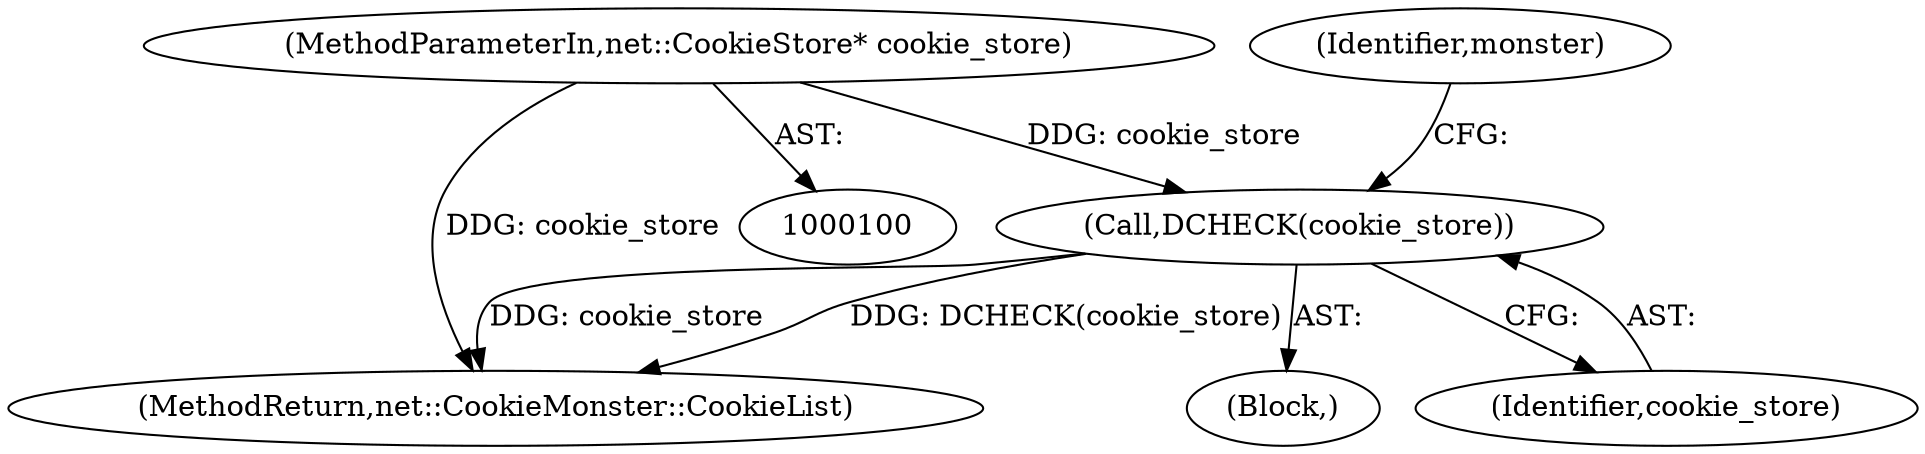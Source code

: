 digraph "0_Chrome_b7e899141194fa27d55a990e38ae8bdcc5183a90_6@pointer" {
"1000101" [label="(MethodParameterIn,net::CookieStore* cookie_store)"];
"1000104" [label="(Call,DCHECK(cookie_store))"];
"1000108" [label="(Identifier,monster)"];
"1000101" [label="(MethodParameterIn,net::CookieStore* cookie_store)"];
"1000104" [label="(Call,DCHECK(cookie_store))"];
"1000121" [label="(MethodReturn,net::CookieMonster::CookieList)"];
"1000103" [label="(Block,)"];
"1000105" [label="(Identifier,cookie_store)"];
"1000101" -> "1000100"  [label="AST: "];
"1000101" -> "1000121"  [label="DDG: cookie_store"];
"1000101" -> "1000104"  [label="DDG: cookie_store"];
"1000104" -> "1000103"  [label="AST: "];
"1000104" -> "1000105"  [label="CFG: "];
"1000105" -> "1000104"  [label="AST: "];
"1000108" -> "1000104"  [label="CFG: "];
"1000104" -> "1000121"  [label="DDG: DCHECK(cookie_store)"];
"1000104" -> "1000121"  [label="DDG: cookie_store"];
}

